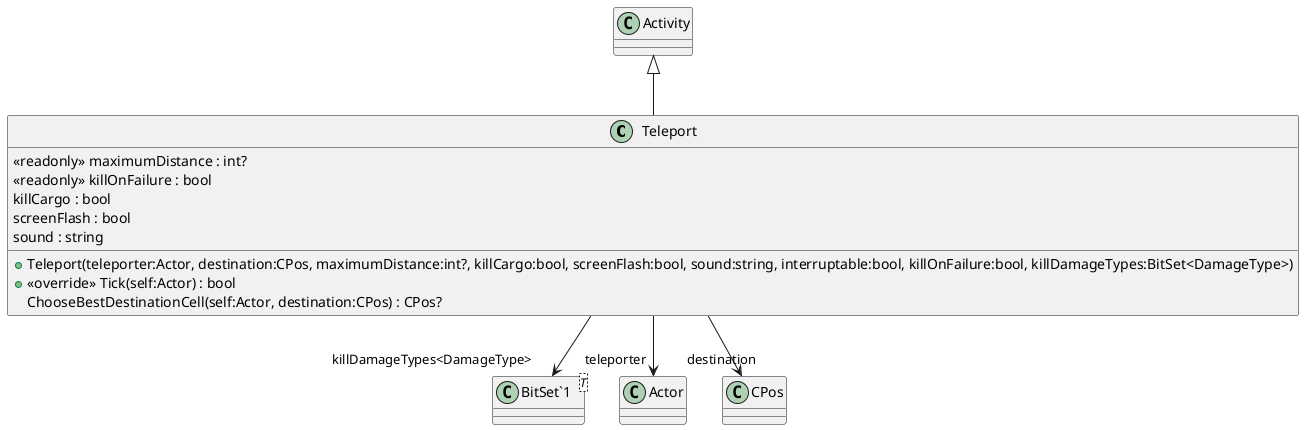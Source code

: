 @startuml
class Teleport {
    <<readonly>> maximumDistance : int?
    <<readonly>> killOnFailure : bool
    killCargo : bool
    screenFlash : bool
    sound : string
    + Teleport(teleporter:Actor, destination:CPos, maximumDistance:int?, killCargo:bool, screenFlash:bool, sound:string, interruptable:bool, killOnFailure:bool, killDamageTypes:BitSet<DamageType>)
    + <<override>> Tick(self:Actor) : bool
    ChooseBestDestinationCell(self:Actor, destination:CPos) : CPos?
}
class "BitSet`1"<T> {
}
Activity <|-- Teleport
Teleport --> "teleporter" Actor
Teleport --> "killDamageTypes<DamageType>" "BitSet`1"
Teleport --> "destination" CPos
@enduml
